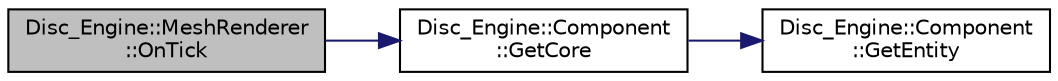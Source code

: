 digraph "Disc_Engine::MeshRenderer::OnTick"
{
  edge [fontname="Helvetica",fontsize="10",labelfontname="Helvetica",labelfontsize="10"];
  node [fontname="Helvetica",fontsize="10",shape=record];
  rankdir="LR";
  Node14 [label="Disc_Engine::MeshRenderer\l::OnTick",height=0.2,width=0.4,color="black", fillcolor="grey75", style="filled", fontcolor="black"];
  Node14 -> Node15 [color="midnightblue",fontsize="10",style="solid",fontname="Helvetica"];
  Node15 [label="Disc_Engine::Component\l::GetCore",height=0.2,width=0.4,color="black", fillcolor="white", style="filled",URL="$class_disc___engine_1_1_component.html#a601ec93559ca1dd75c2c1ea13510594d"];
  Node15 -> Node16 [color="midnightblue",fontsize="10",style="solid",fontname="Helvetica"];
  Node16 [label="Disc_Engine::Component\l::GetEntity",height=0.2,width=0.4,color="black", fillcolor="white", style="filled",URL="$class_disc___engine_1_1_component.html#a746298ddfd39da5b191926aa8d8f6d95"];
}
